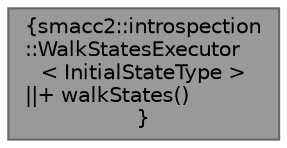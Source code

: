 digraph "smacc2::introspection::WalkStatesExecutor&lt; InitialStateType &gt;"
{
 // LATEX_PDF_SIZE
  bgcolor="transparent";
  edge [fontname=Helvetica,fontsize=10,labelfontname=Helvetica,labelfontsize=10];
  node [fontname=Helvetica,fontsize=10,shape=box,height=0.2,width=0.4];
  Node1 [label="{smacc2::introspection\l::WalkStatesExecutor\l\< InitialStateType \>\n||+ walkStates()\l}",height=0.2,width=0.4,color="gray40", fillcolor="grey60", style="filled", fontcolor="black",tooltip=" "];
}
